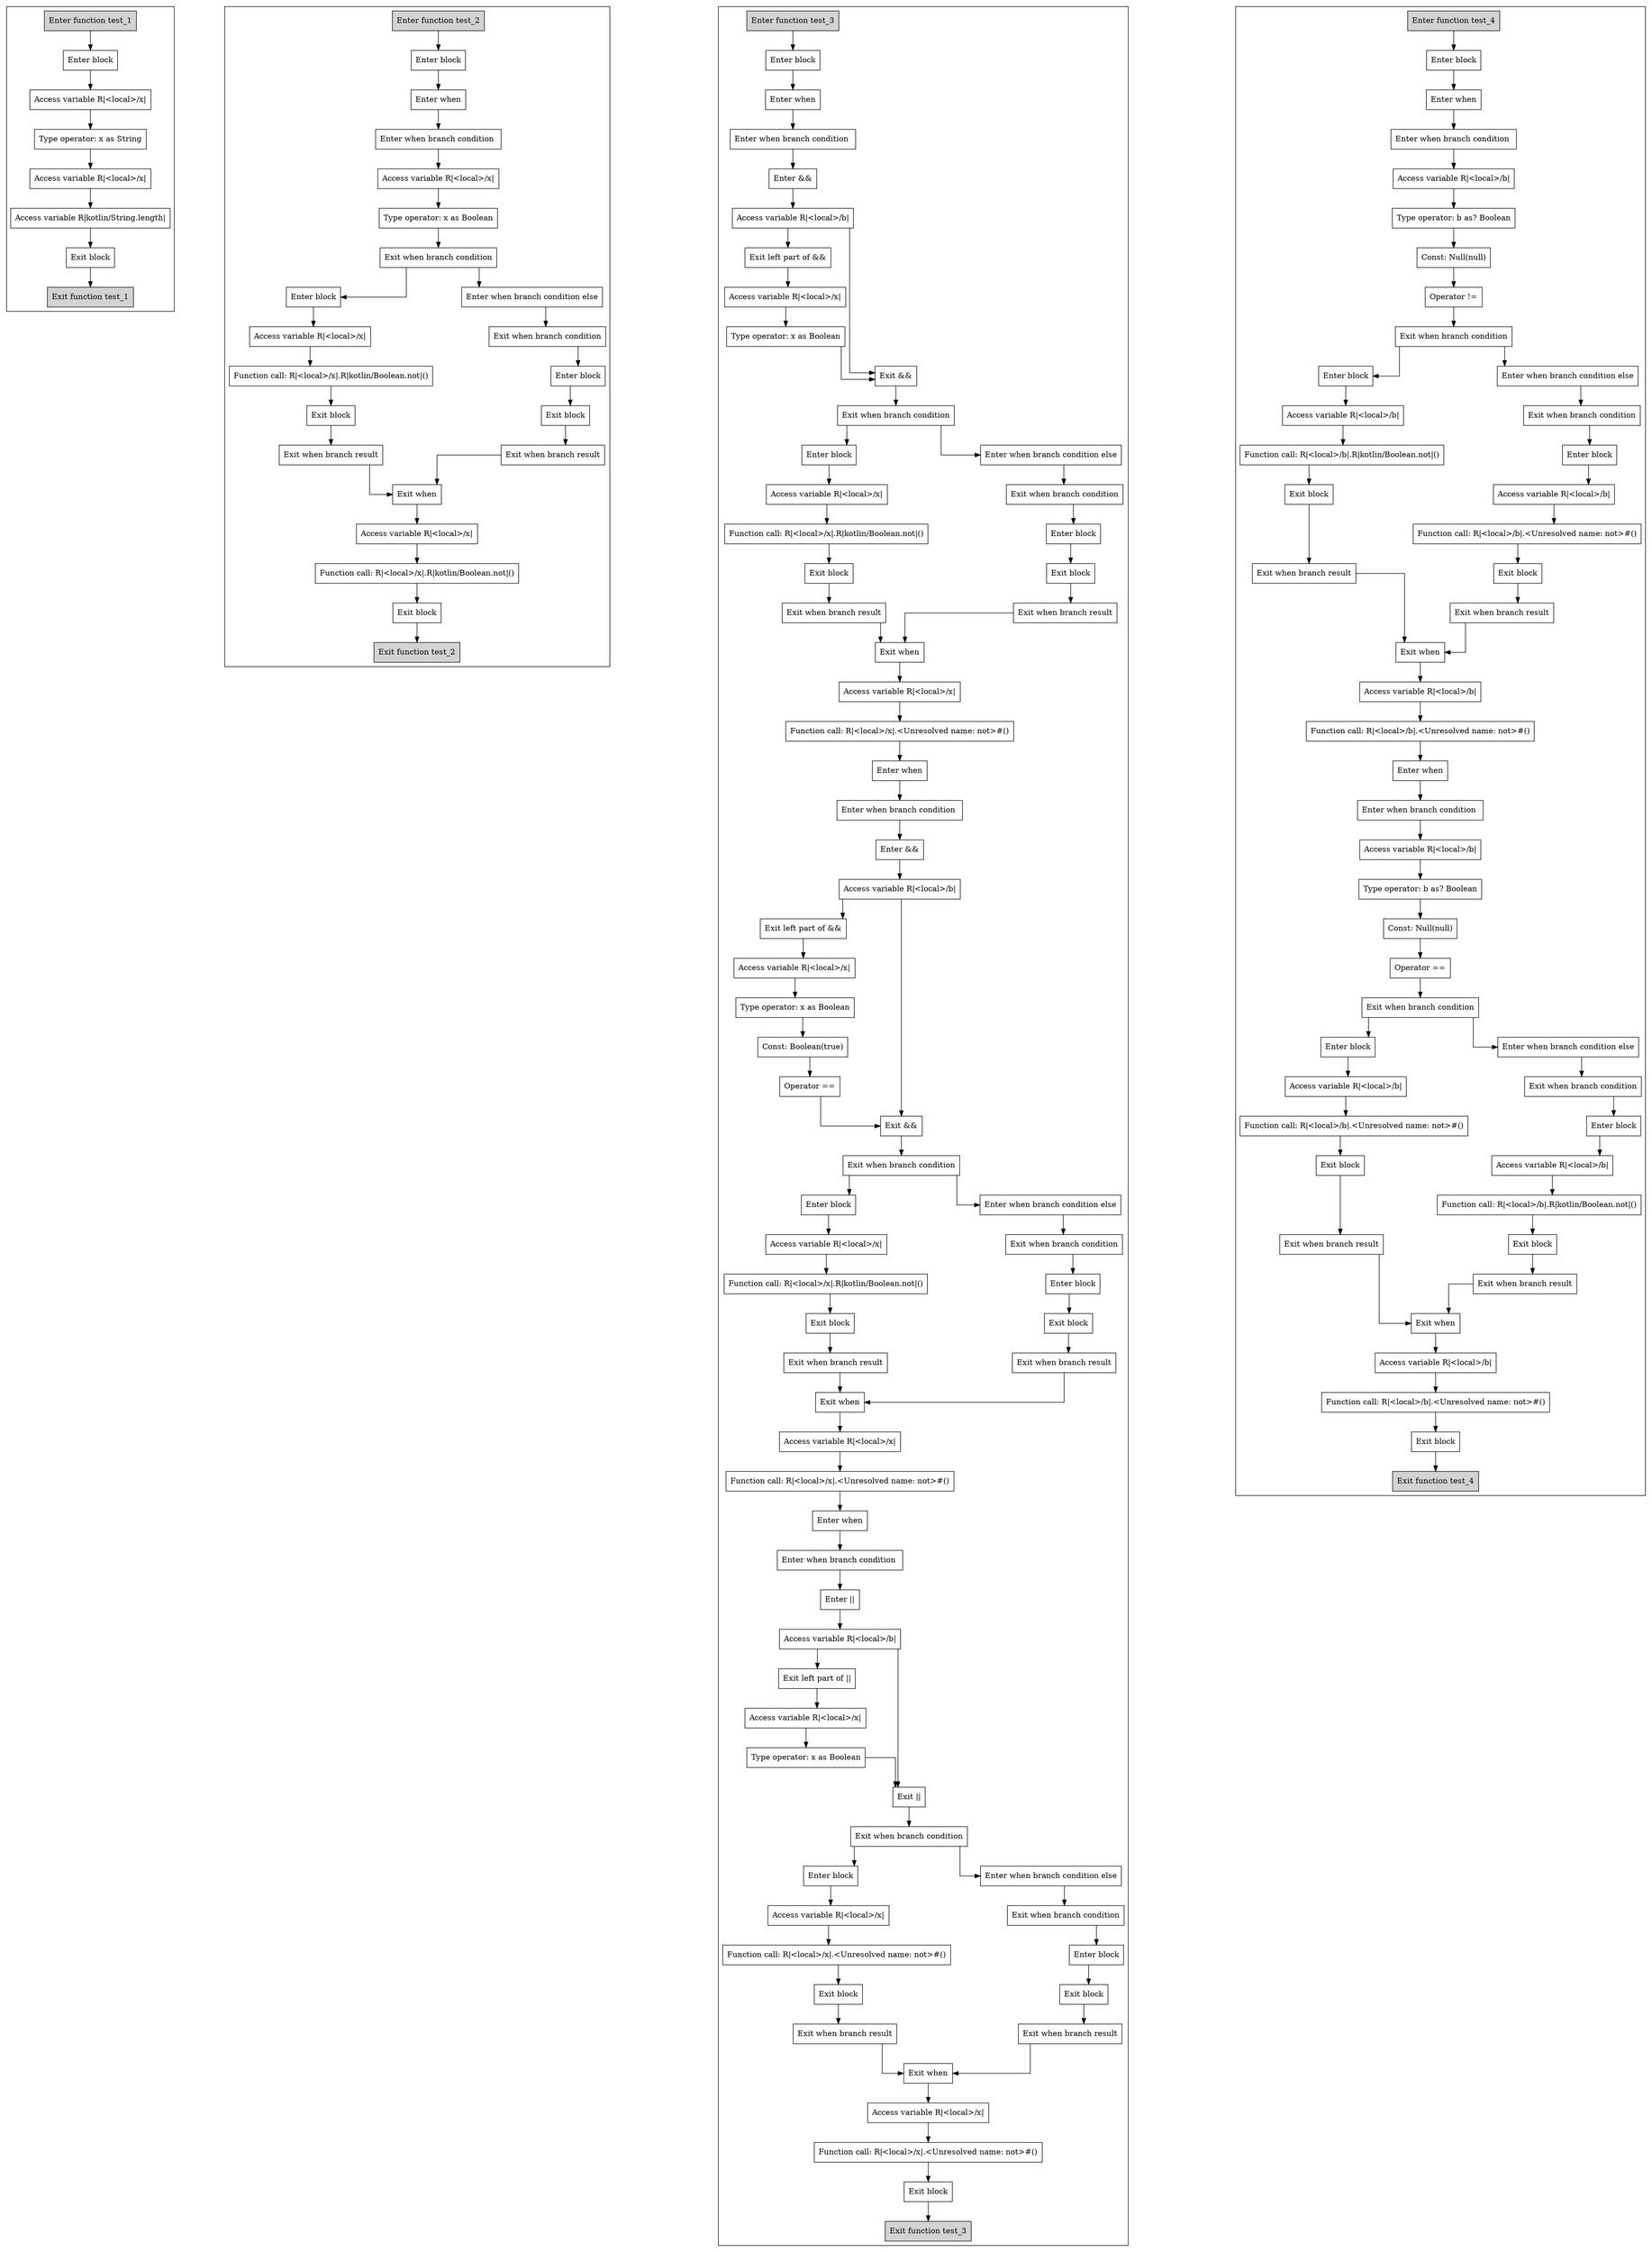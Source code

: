 digraph casts_kt {
graph [splines=ortho, nodesep=3]

subgraph cluster_test_1 {
  0 [shape=box label="Enter function test_1" style="filled"];
  1 [shape=box label="Enter block"];
  2 [shape=box label="Access variable R|<local>/x|"];
  3 [shape=box label="Type operator: x as String"];
  4 [shape=box label="Access variable R|<local>/x|"];
  5 [shape=box label="Access variable R|kotlin/String.length|"];
  6 [shape=box label="Exit block"];
  7 [shape=box label="Exit function test_1" style="filled"];

  0 -> {1};
  1 -> {2};
  2 -> {3};
  3 -> {4};
  4 -> {5};
  5 -> {6};
  6 -> {7};
}

subgraph cluster_test_2 {
  8 [shape=box label="Enter function test_2" style="filled"];
  9 [shape=box label="Enter block"];
  10 [shape=box label="Enter when"];
  11 [shape=box label="Enter when branch condition "];
  12 [shape=box label="Access variable R|<local>/x|"];
  13 [shape=box label="Type operator: x as Boolean"];
  14 [shape=box label="Exit when branch condition"];
  15 [shape=box label="Enter block"];
  16 [shape=box label="Access variable R|<local>/x|"];
  17 [shape=box label="Function call: R|<local>/x|.R|kotlin/Boolean.not|()"];
  18 [shape=box label="Exit block"];
  19 [shape=box label="Exit when branch result"];
  20 [shape=box label="Enter when branch condition else"];
  21 [shape=box label="Exit when branch condition"];
  22 [shape=box label="Enter block"];
  23 [shape=box label="Exit block"];
  24 [shape=box label="Exit when branch result"];
  25 [shape=box label="Exit when"];
  26 [shape=box label="Access variable R|<local>/x|"];
  27 [shape=box label="Function call: R|<local>/x|.R|kotlin/Boolean.not|()"];
  28 [shape=box label="Exit block"];
  29 [shape=box label="Exit function test_2" style="filled"];

  8 -> {9};
  9 -> {10};
  10 -> {11};
  11 -> {12};
  12 -> {13};
  13 -> {14};
  14 -> {15 20};
  15 -> {16};
  16 -> {17};
  17 -> {18};
  18 -> {19};
  19 -> {25};
  20 -> {21};
  21 -> {22};
  22 -> {23};
  23 -> {24};
  24 -> {25};
  25 -> {26};
  26 -> {27};
  27 -> {28};
  28 -> {29};
}

subgraph cluster_test_3 {
  30 [shape=box label="Enter function test_3" style="filled"];
  31 [shape=box label="Enter block"];
  32 [shape=box label="Enter when"];
  33 [shape=box label="Enter when branch condition "];
  34 [shape=box label="Enter &&"];
  35 [shape=box label="Access variable R|<local>/b|"];
  36 [shape=box label="Exit left part of &&"];
  37 [shape=box label="Access variable R|<local>/x|"];
  38 [shape=box label="Type operator: x as Boolean"];
  39 [shape=box label="Exit &&"];
  40 [shape=box label="Exit when branch condition"];
  41 [shape=box label="Enter block"];
  42 [shape=box label="Access variable R|<local>/x|"];
  43 [shape=box label="Function call: R|<local>/x|.R|kotlin/Boolean.not|()"];
  44 [shape=box label="Exit block"];
  45 [shape=box label="Exit when branch result"];
  46 [shape=box label="Enter when branch condition else"];
  47 [shape=box label="Exit when branch condition"];
  48 [shape=box label="Enter block"];
  49 [shape=box label="Exit block"];
  50 [shape=box label="Exit when branch result"];
  51 [shape=box label="Exit when"];
  52 [shape=box label="Access variable R|<local>/x|"];
  53 [shape=box label="Function call: R|<local>/x|.<Unresolved name: not>#()"];
  54 [shape=box label="Enter when"];
  55 [shape=box label="Enter when branch condition "];
  56 [shape=box label="Enter &&"];
  57 [shape=box label="Access variable R|<local>/b|"];
  58 [shape=box label="Exit left part of &&"];
  59 [shape=box label="Access variable R|<local>/x|"];
  60 [shape=box label="Type operator: x as Boolean"];
  61 [shape=box label="Const: Boolean(true)"];
  62 [shape=box label="Operator =="];
  63 [shape=box label="Exit &&"];
  64 [shape=box label="Exit when branch condition"];
  65 [shape=box label="Enter block"];
  66 [shape=box label="Access variable R|<local>/x|"];
  67 [shape=box label="Function call: R|<local>/x|.R|kotlin/Boolean.not|()"];
  68 [shape=box label="Exit block"];
  69 [shape=box label="Exit when branch result"];
  70 [shape=box label="Enter when branch condition else"];
  71 [shape=box label="Exit when branch condition"];
  72 [shape=box label="Enter block"];
  73 [shape=box label="Exit block"];
  74 [shape=box label="Exit when branch result"];
  75 [shape=box label="Exit when"];
  76 [shape=box label="Access variable R|<local>/x|"];
  77 [shape=box label="Function call: R|<local>/x|.<Unresolved name: not>#()"];
  78 [shape=box label="Enter when"];
  79 [shape=box label="Enter when branch condition "];
  80 [shape=box label="Enter ||"];
  81 [shape=box label="Access variable R|<local>/b|"];
  82 [shape=box label="Exit left part of ||"];
  83 [shape=box label="Access variable R|<local>/x|"];
  84 [shape=box label="Type operator: x as Boolean"];
  85 [shape=box label="Exit ||"];
  86 [shape=box label="Exit when branch condition"];
  87 [shape=box label="Enter block"];
  88 [shape=box label="Access variable R|<local>/x|"];
  89 [shape=box label="Function call: R|<local>/x|.<Unresolved name: not>#()"];
  90 [shape=box label="Exit block"];
  91 [shape=box label="Exit when branch result"];
  92 [shape=box label="Enter when branch condition else"];
  93 [shape=box label="Exit when branch condition"];
  94 [shape=box label="Enter block"];
  95 [shape=box label="Exit block"];
  96 [shape=box label="Exit when branch result"];
  97 [shape=box label="Exit when"];
  98 [shape=box label="Access variable R|<local>/x|"];
  99 [shape=box label="Function call: R|<local>/x|.<Unresolved name: not>#()"];
  100 [shape=box label="Exit block"];
  101 [shape=box label="Exit function test_3" style="filled"];

  30 -> {31};
  31 -> {32};
  32 -> {33};
  33 -> {34};
  34 -> {35};
  35 -> {39 36};
  36 -> {37};
  37 -> {38};
  38 -> {39};
  39 -> {40};
  40 -> {41 46};
  41 -> {42};
  42 -> {43};
  43 -> {44};
  44 -> {45};
  45 -> {51};
  46 -> {47};
  47 -> {48};
  48 -> {49};
  49 -> {50};
  50 -> {51};
  51 -> {52};
  52 -> {53};
  53 -> {54};
  54 -> {55};
  55 -> {56};
  56 -> {57};
  57 -> {63 58};
  58 -> {59};
  59 -> {60};
  60 -> {61};
  61 -> {62};
  62 -> {63};
  63 -> {64};
  64 -> {65 70};
  65 -> {66};
  66 -> {67};
  67 -> {68};
  68 -> {69};
  69 -> {75};
  70 -> {71};
  71 -> {72};
  72 -> {73};
  73 -> {74};
  74 -> {75};
  75 -> {76};
  76 -> {77};
  77 -> {78};
  78 -> {79};
  79 -> {80};
  80 -> {81};
  81 -> {85 82};
  82 -> {83};
  83 -> {84};
  84 -> {85};
  85 -> {86};
  86 -> {87 92};
  87 -> {88};
  88 -> {89};
  89 -> {90};
  90 -> {91};
  91 -> {97};
  92 -> {93};
  93 -> {94};
  94 -> {95};
  95 -> {96};
  96 -> {97};
  97 -> {98};
  98 -> {99};
  99 -> {100};
  100 -> {101};
}

subgraph cluster_test_4 {
  102 [shape=box label="Enter function test_4" style="filled"];
  103 [shape=box label="Enter block"];
  104 [shape=box label="Enter when"];
  105 [shape=box label="Enter when branch condition "];
  106 [shape=box label="Access variable R|<local>/b|"];
  107 [shape=box label="Type operator: b as? Boolean"];
  108 [shape=box label="Const: Null(null)"];
  109 [shape=box label="Operator !="];
  110 [shape=box label="Exit when branch condition"];
  111 [shape=box label="Enter block"];
  112 [shape=box label="Access variable R|<local>/b|"];
  113 [shape=box label="Function call: R|<local>/b|.R|kotlin/Boolean.not|()"];
  114 [shape=box label="Exit block"];
  115 [shape=box label="Exit when branch result"];
  116 [shape=box label="Enter when branch condition else"];
  117 [shape=box label="Exit when branch condition"];
  118 [shape=box label="Enter block"];
  119 [shape=box label="Access variable R|<local>/b|"];
  120 [shape=box label="Function call: R|<local>/b|.<Unresolved name: not>#()"];
  121 [shape=box label="Exit block"];
  122 [shape=box label="Exit when branch result"];
  123 [shape=box label="Exit when"];
  124 [shape=box label="Access variable R|<local>/b|"];
  125 [shape=box label="Function call: R|<local>/b|.<Unresolved name: not>#()"];
  126 [shape=box label="Enter when"];
  127 [shape=box label="Enter when branch condition "];
  128 [shape=box label="Access variable R|<local>/b|"];
  129 [shape=box label="Type operator: b as? Boolean"];
  130 [shape=box label="Const: Null(null)"];
  131 [shape=box label="Operator =="];
  132 [shape=box label="Exit when branch condition"];
  133 [shape=box label="Enter block"];
  134 [shape=box label="Access variable R|<local>/b|"];
  135 [shape=box label="Function call: R|<local>/b|.<Unresolved name: not>#()"];
  136 [shape=box label="Exit block"];
  137 [shape=box label="Exit when branch result"];
  138 [shape=box label="Enter when branch condition else"];
  139 [shape=box label="Exit when branch condition"];
  140 [shape=box label="Enter block"];
  141 [shape=box label="Access variable R|<local>/b|"];
  142 [shape=box label="Function call: R|<local>/b|.R|kotlin/Boolean.not|()"];
  143 [shape=box label="Exit block"];
  144 [shape=box label="Exit when branch result"];
  145 [shape=box label="Exit when"];
  146 [shape=box label="Access variable R|<local>/b|"];
  147 [shape=box label="Function call: R|<local>/b|.<Unresolved name: not>#()"];
  148 [shape=box label="Exit block"];
  149 [shape=box label="Exit function test_4" style="filled"];

  102 -> {103};
  103 -> {104};
  104 -> {105};
  105 -> {106};
  106 -> {107};
  107 -> {108};
  108 -> {109};
  109 -> {110};
  110 -> {111 116};
  111 -> {112};
  112 -> {113};
  113 -> {114};
  114 -> {115};
  115 -> {123};
  116 -> {117};
  117 -> {118};
  118 -> {119};
  119 -> {120};
  120 -> {121};
  121 -> {122};
  122 -> {123};
  123 -> {124};
  124 -> {125};
  125 -> {126};
  126 -> {127};
  127 -> {128};
  128 -> {129};
  129 -> {130};
  130 -> {131};
  131 -> {132};
  132 -> {133 138};
  133 -> {134};
  134 -> {135};
  135 -> {136};
  136 -> {137};
  137 -> {145};
  138 -> {139};
  139 -> {140};
  140 -> {141};
  141 -> {142};
  142 -> {143};
  143 -> {144};
  144 -> {145};
  145 -> {146};
  146 -> {147};
  147 -> {148};
  148 -> {149};
}

}
